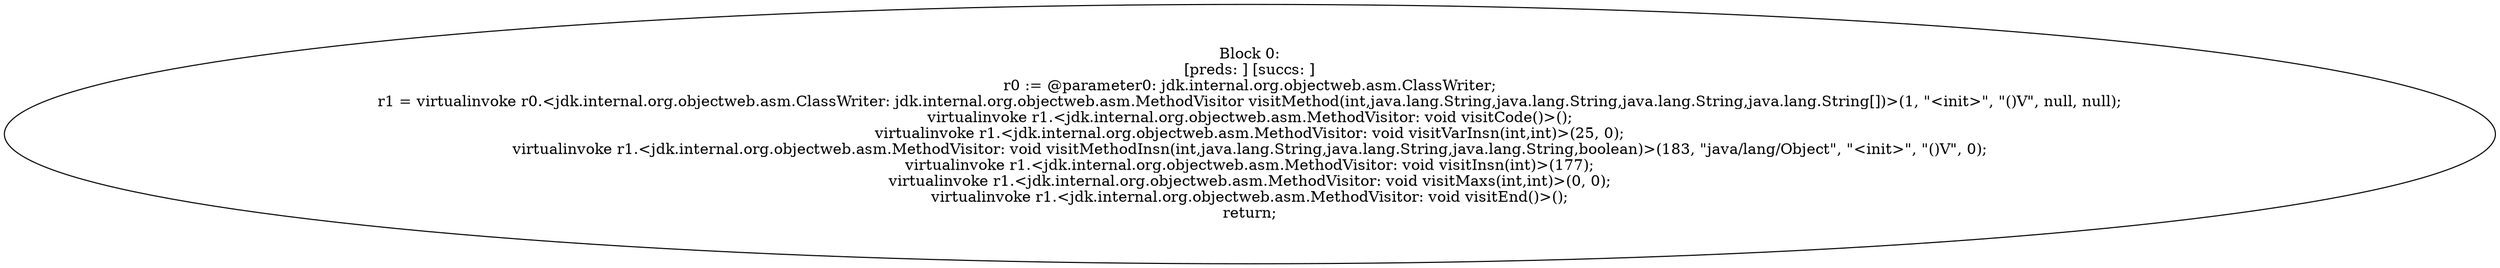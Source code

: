digraph "unitGraph" {
    "Block 0:
[preds: ] [succs: ]
r0 := @parameter0: jdk.internal.org.objectweb.asm.ClassWriter;
r1 = virtualinvoke r0.<jdk.internal.org.objectweb.asm.ClassWriter: jdk.internal.org.objectweb.asm.MethodVisitor visitMethod(int,java.lang.String,java.lang.String,java.lang.String,java.lang.String[])>(1, \"<init>\", \"()V\", null, null);
virtualinvoke r1.<jdk.internal.org.objectweb.asm.MethodVisitor: void visitCode()>();
virtualinvoke r1.<jdk.internal.org.objectweb.asm.MethodVisitor: void visitVarInsn(int,int)>(25, 0);
virtualinvoke r1.<jdk.internal.org.objectweb.asm.MethodVisitor: void visitMethodInsn(int,java.lang.String,java.lang.String,java.lang.String,boolean)>(183, \"java/lang/Object\", \"<init>\", \"()V\", 0);
virtualinvoke r1.<jdk.internal.org.objectweb.asm.MethodVisitor: void visitInsn(int)>(177);
virtualinvoke r1.<jdk.internal.org.objectweb.asm.MethodVisitor: void visitMaxs(int,int)>(0, 0);
virtualinvoke r1.<jdk.internal.org.objectweb.asm.MethodVisitor: void visitEnd()>();
return;
"
}

